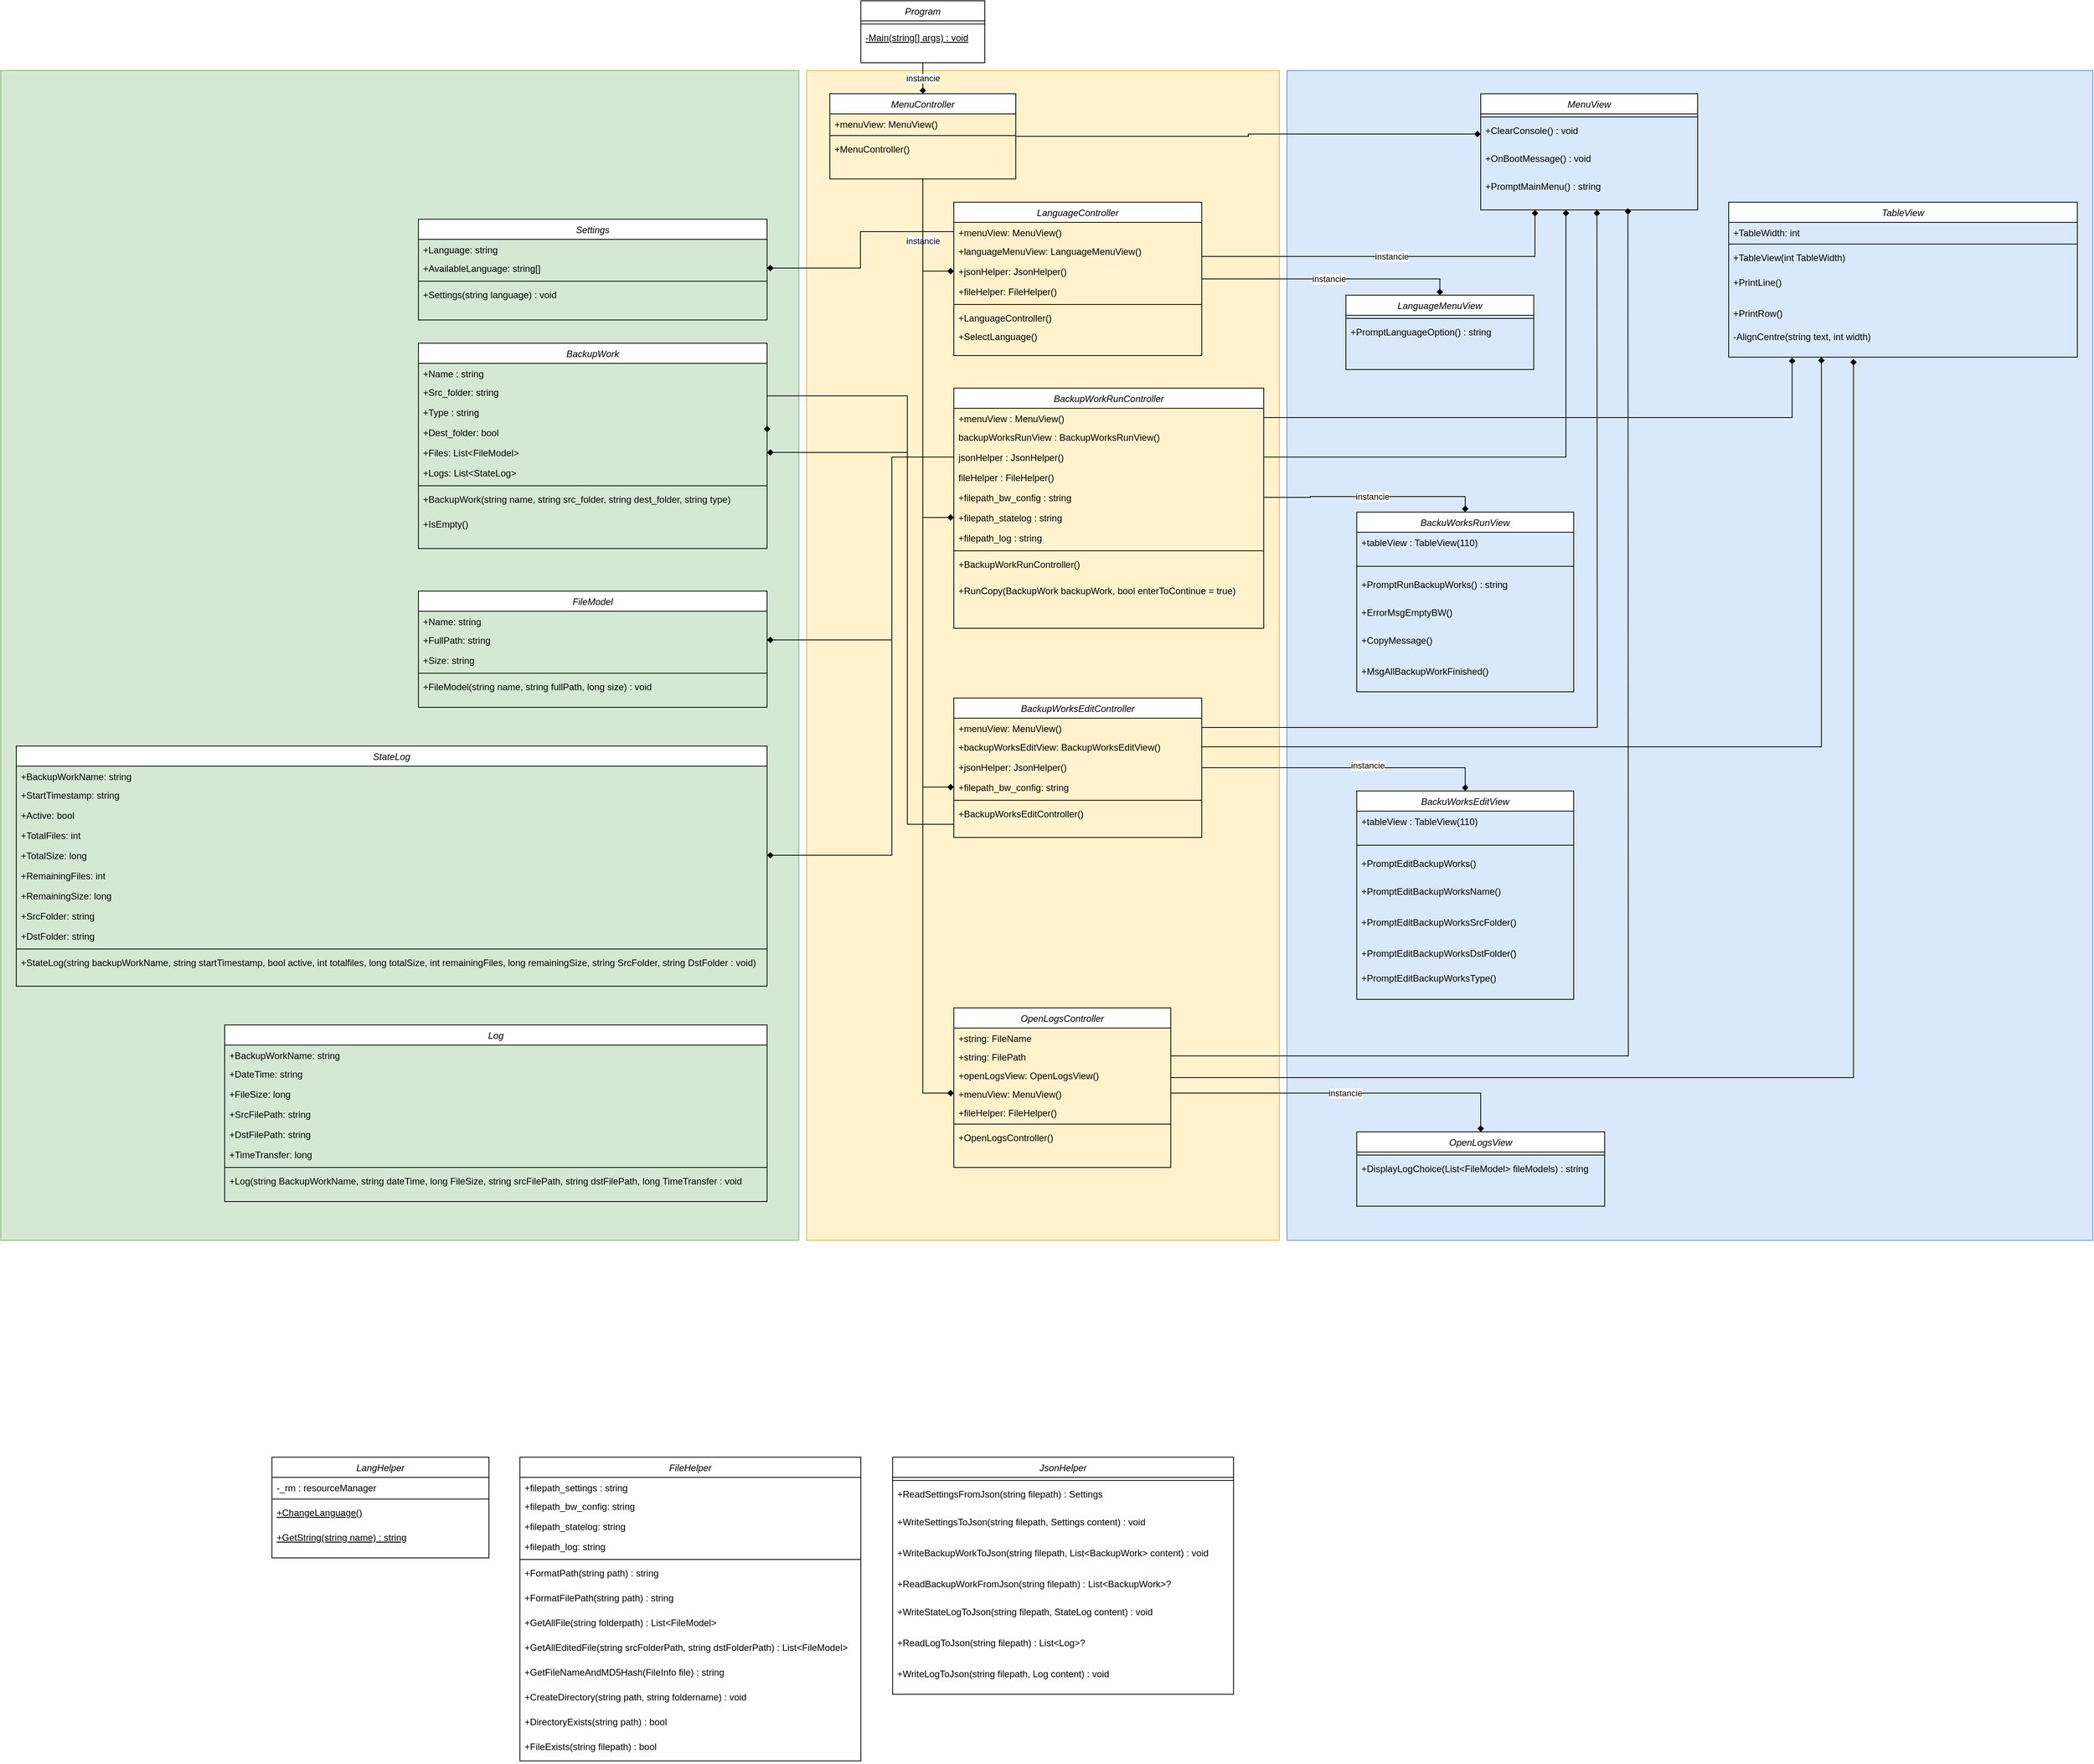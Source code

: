 <mxfile version="20.3.0" type="device"><diagram id="C5RBs43oDa-KdzZeNtuy" name="Page-1"><mxGraphModel dx="1204" dy="2405" grid="1" gridSize="10" guides="1" tooltips="1" connect="1" arrows="1" fold="1" page="1" pageScale="1" pageWidth="827" pageHeight="1169" math="0" shadow="0"><root><mxCell id="WIyWlLk6GJQsqaUBKTNV-0"/><mxCell id="WIyWlLk6GJQsqaUBKTNV-1" parent="WIyWlLk6GJQsqaUBKTNV-0"/><mxCell id="YlQ9onqW6xvj0OFWKN5L-52" value="" style="rounded=0;whiteSpace=wrap;html=1;fillColor=#dae8fc;strokeColor=#6c8ebf;" vertex="1" parent="WIyWlLk6GJQsqaUBKTNV-1"><mxGeometry x="2990" y="-990" width="1040" height="1510" as="geometry"/></mxCell><mxCell id="YlQ9onqW6xvj0OFWKN5L-51" value="" style="rounded=0;whiteSpace=wrap;html=1;fillColor=#fff2cc;strokeColor=#d6b656;" vertex="1" parent="WIyWlLk6GJQsqaUBKTNV-1"><mxGeometry x="2370" y="-990" width="610" height="1510" as="geometry"/></mxCell><mxCell id="YlQ9onqW6xvj0OFWKN5L-49" value="" style="rounded=0;whiteSpace=wrap;html=1;fillColor=#d5e8d4;strokeColor=#82b366;" vertex="1" parent="WIyWlLk6GJQsqaUBKTNV-1"><mxGeometry x="1330" y="-990" width="1030" height="1510" as="geometry"/></mxCell><mxCell id="zkfFHV4jXpPFQw0GAbJ--0" value="BackupWorkRunController" style="swimlane;fontStyle=2;align=center;verticalAlign=top;childLayout=stackLayout;horizontal=1;startSize=26;horizontalStack=0;resizeParent=1;resizeLast=0;collapsible=1;marginBottom=0;rounded=0;shadow=0;strokeWidth=1;" parent="WIyWlLk6GJQsqaUBKTNV-1" vertex="1"><mxGeometry x="2560" y="-580" width="400" height="310" as="geometry"><mxRectangle x="230" y="140" width="160" height="26" as="alternateBounds"/></mxGeometry></mxCell><mxCell id="zkfFHV4jXpPFQw0GAbJ--1" value="+menuView : MenuView()" style="text;align=left;verticalAlign=top;spacingLeft=4;spacingRight=4;overflow=hidden;rotatable=0;points=[[0,0.5],[1,0.5]];portConstraint=eastwest;" parent="zkfFHV4jXpPFQw0GAbJ--0" vertex="1"><mxGeometry y="26" width="400" height="24" as="geometry"/></mxCell><mxCell id="zkfFHV4jXpPFQw0GAbJ--2" value="backupWorksRunView : BackupWorksRunView()" style="text;align=left;verticalAlign=top;spacingLeft=4;spacingRight=4;overflow=hidden;rotatable=0;points=[[0,0.5],[1,0.5]];portConstraint=eastwest;rounded=0;shadow=0;html=0;" parent="zkfFHV4jXpPFQw0GAbJ--0" vertex="1"><mxGeometry y="50" width="400" height="26" as="geometry"/></mxCell><mxCell id="eqNRL4oHRADWHnlBdoZu-2" value="jsonHelper : JsonHelper()" style="text;align=left;verticalAlign=top;spacingLeft=4;spacingRight=4;overflow=hidden;rotatable=0;points=[[0,0.5],[1,0.5]];portConstraint=eastwest;rounded=0;shadow=0;html=0;" parent="zkfFHV4jXpPFQw0GAbJ--0" vertex="1"><mxGeometry y="76" width="400" height="26" as="geometry"/></mxCell><mxCell id="bogWqtWM0BpC1DV2EOGo-8" value="fileHelper : FileHelper()" style="text;align=left;verticalAlign=top;spacingLeft=4;spacingRight=4;overflow=hidden;rotatable=0;points=[[0,0.5],[1,0.5]];portConstraint=eastwest;rounded=0;shadow=0;html=0;" parent="zkfFHV4jXpPFQw0GAbJ--0" vertex="1"><mxGeometry y="102" width="400" height="26" as="geometry"/></mxCell><mxCell id="bogWqtWM0BpC1DV2EOGo-9" value="+filepath_bw_config : string" style="text;align=left;verticalAlign=top;spacingLeft=4;spacingRight=4;overflow=hidden;rotatable=0;points=[[0,0.5],[1,0.5]];portConstraint=eastwest;rounded=0;shadow=0;html=0;" parent="zkfFHV4jXpPFQw0GAbJ--0" vertex="1"><mxGeometry y="128" width="400" height="26" as="geometry"/></mxCell><mxCell id="eqNRL4oHRADWHnlBdoZu-1" value="+filepath_statelog : string" style="text;align=left;verticalAlign=top;spacingLeft=4;spacingRight=4;overflow=hidden;rotatable=0;points=[[0,0.5],[1,0.5]];portConstraint=eastwest;rounded=0;shadow=0;html=0;" parent="zkfFHV4jXpPFQw0GAbJ--0" vertex="1"><mxGeometry y="154" width="400" height="26" as="geometry"/></mxCell><mxCell id="bogWqtWM0BpC1DV2EOGo-10" value="+filepath_log : string" style="text;align=left;verticalAlign=top;spacingLeft=4;spacingRight=4;overflow=hidden;rotatable=0;points=[[0,0.5],[1,0.5]];portConstraint=eastwest;rounded=0;shadow=0;html=0;" parent="zkfFHV4jXpPFQw0GAbJ--0" vertex="1"><mxGeometry y="180" width="400" height="26" as="geometry"/></mxCell><mxCell id="zkfFHV4jXpPFQw0GAbJ--4" value="" style="line;html=1;strokeWidth=1;align=left;verticalAlign=middle;spacingTop=-1;spacingLeft=3;spacingRight=3;rotatable=0;labelPosition=right;points=[];portConstraint=eastwest;" parent="zkfFHV4jXpPFQw0GAbJ--0" vertex="1"><mxGeometry y="206" width="400" height="8" as="geometry"/></mxCell><mxCell id="zkfFHV4jXpPFQw0GAbJ--5" value="+BackupWorkRunController()" style="text;align=left;verticalAlign=top;spacingLeft=4;spacingRight=4;overflow=hidden;rotatable=0;points=[[0,0.5],[1,0.5]];portConstraint=eastwest;" parent="zkfFHV4jXpPFQw0GAbJ--0" vertex="1"><mxGeometry y="214" width="400" height="34" as="geometry"/></mxCell><mxCell id="bogWqtWM0BpC1DV2EOGo-7" value="+RunCopy(BackupWork backupWork, bool enterToContinue = true)" style="text;align=left;verticalAlign=top;spacingLeft=4;spacingRight=4;overflow=hidden;rotatable=0;points=[[0,0.5],[1,0.5]];portConstraint=eastwest;" parent="zkfFHV4jXpPFQw0GAbJ--0" vertex="1"><mxGeometry y="248" width="400" height="62" as="geometry"/></mxCell><mxCell id="YlQ9onqW6xvj0OFWKN5L-11" value="instancie" style="edgeStyle=orthogonalEdgeStyle;rounded=0;orthogonalLoop=1;jettySize=auto;html=1;entryX=0;entryY=0.5;entryDx=0;entryDy=0;strokeWidth=1;endArrow=diamond;endFill=1;" edge="1" parent="WIyWlLk6GJQsqaUBKTNV-1" source="eqNRL4oHRADWHnlBdoZu-4" target="bogWqtWM0BpC1DV2EOGo-11"><mxGeometry relative="1" as="geometry"/></mxCell><mxCell id="YlQ9onqW6xvj0OFWKN5L-12" style="edgeStyle=orthogonalEdgeStyle;rounded=0;orthogonalLoop=1;jettySize=auto;html=1;entryX=0;entryY=0.5;entryDx=0;entryDy=0;strokeWidth=1;endArrow=diamond;endFill=1;" edge="1" parent="WIyWlLk6GJQsqaUBKTNV-1" source="eqNRL4oHRADWHnlBdoZu-4" target="eqNRL4oHRADWHnlBdoZu-1"><mxGeometry relative="1" as="geometry"/></mxCell><mxCell id="YlQ9onqW6xvj0OFWKN5L-22" style="edgeStyle=orthogonalEdgeStyle;rounded=0;orthogonalLoop=1;jettySize=auto;html=1;entryX=0;entryY=0.5;entryDx=0;entryDy=0;strokeWidth=1;endArrow=diamond;endFill=1;" edge="1" parent="WIyWlLk6GJQsqaUBKTNV-1" source="eqNRL4oHRADWHnlBdoZu-4" target="OvT-jub8tR9qzoOfFE09-93"><mxGeometry relative="1" as="geometry"/></mxCell><mxCell id="YlQ9onqW6xvj0OFWKN5L-26" style="edgeStyle=orthogonalEdgeStyle;rounded=0;orthogonalLoop=1;jettySize=auto;html=1;entryX=0;entryY=0.5;entryDx=0;entryDy=0;strokeWidth=1;endArrow=diamond;endFill=1;" edge="1" parent="WIyWlLk6GJQsqaUBKTNV-1" source="eqNRL4oHRADWHnlBdoZu-4" target="bogWqtWM0BpC1DV2EOGo-25"><mxGeometry relative="1" as="geometry"/></mxCell><mxCell id="YlQ9onqW6xvj0OFWKN5L-50" style="edgeStyle=orthogonalEdgeStyle;rounded=0;orthogonalLoop=1;jettySize=auto;html=1;entryX=0;entryY=0.5;entryDx=0;entryDy=0;strokeWidth=1;endArrow=diamond;endFill=1;" edge="1" parent="WIyWlLk6GJQsqaUBKTNV-1" source="eqNRL4oHRADWHnlBdoZu-4" target="bogWqtWM0BpC1DV2EOGo-80"><mxGeometry relative="1" as="geometry"/></mxCell><mxCell id="eqNRL4oHRADWHnlBdoZu-4" value="MenuController" style="swimlane;fontStyle=2;align=center;verticalAlign=top;childLayout=stackLayout;horizontal=1;startSize=26;horizontalStack=0;resizeParent=1;resizeLast=0;collapsible=1;marginBottom=0;rounded=0;shadow=0;strokeWidth=1;" parent="WIyWlLk6GJQsqaUBKTNV-1" vertex="1"><mxGeometry x="2400" y="-960" width="240" height="110" as="geometry"><mxRectangle x="230" y="140" width="160" height="26" as="alternateBounds"/></mxGeometry></mxCell><mxCell id="eqNRL4oHRADWHnlBdoZu-5" value="+menuView: MenuView()" style="text;align=left;verticalAlign=top;spacingLeft=4;spacingRight=4;overflow=hidden;rotatable=0;points=[[0,0.5],[1,0.5]];portConstraint=eastwest;" parent="eqNRL4oHRADWHnlBdoZu-4" vertex="1"><mxGeometry y="26" width="240" height="24" as="geometry"/></mxCell><mxCell id="eqNRL4oHRADWHnlBdoZu-12" value="" style="line;html=1;strokeWidth=1;align=left;verticalAlign=middle;spacingTop=-1;spacingLeft=3;spacingRight=3;rotatable=0;labelPosition=right;points=[];portConstraint=eastwest;" parent="eqNRL4oHRADWHnlBdoZu-4" vertex="1"><mxGeometry y="50" width="240" height="8" as="geometry"/></mxCell><mxCell id="eqNRL4oHRADWHnlBdoZu-13" value="+MenuController()" style="text;align=left;verticalAlign=top;spacingLeft=4;spacingRight=4;overflow=hidden;rotatable=0;points=[[0,0.5],[1,0.5]];portConstraint=eastwest;" parent="eqNRL4oHRADWHnlBdoZu-4" vertex="1"><mxGeometry y="58" width="240" height="52" as="geometry"/></mxCell><mxCell id="OvT-jub8tR9qzoOfFE09-10" value="BackuWorksEditView" style="swimlane;fontStyle=2;align=center;verticalAlign=top;childLayout=stackLayout;horizontal=1;startSize=26;horizontalStack=0;resizeParent=1;resizeLast=0;collapsible=1;marginBottom=0;rounded=0;shadow=0;strokeWidth=1;" parent="WIyWlLk6GJQsqaUBKTNV-1" vertex="1"><mxGeometry x="3080" y="-60" width="280" height="269" as="geometry"><mxRectangle x="230" y="140" width="160" height="26" as="alternateBounds"/></mxGeometry></mxCell><mxCell id="bogWqtWM0BpC1DV2EOGo-61" value="+tableView : TableView(110)" style="text;align=left;verticalAlign=top;spacingLeft=4;spacingRight=4;overflow=hidden;rotatable=0;points=[[0,0.5],[1,0.5]];portConstraint=eastwest;" parent="OvT-jub8tR9qzoOfFE09-10" vertex="1"><mxGeometry y="26" width="280" height="34" as="geometry"/></mxCell><mxCell id="OvT-jub8tR9qzoOfFE09-18" value="" style="line;html=1;strokeWidth=1;align=left;verticalAlign=middle;spacingTop=-1;spacingLeft=3;spacingRight=3;rotatable=0;labelPosition=right;points=[];portConstraint=eastwest;" parent="OvT-jub8tR9qzoOfFE09-10" vertex="1"><mxGeometry y="60" width="280" height="20" as="geometry"/></mxCell><mxCell id="OvT-jub8tR9qzoOfFE09-19" value="+PromptEditBackupWorks()" style="text;align=left;verticalAlign=top;spacingLeft=4;spacingRight=4;overflow=hidden;rotatable=0;points=[[0,0.5],[1,0.5]];portConstraint=eastwest;" parent="OvT-jub8tR9qzoOfFE09-10" vertex="1"><mxGeometry y="80" width="280" height="36" as="geometry"/></mxCell><mxCell id="bogWqtWM0BpC1DV2EOGo-62" value="+PromptEditBackupWorksName()" style="text;align=left;verticalAlign=top;spacingLeft=4;spacingRight=4;overflow=hidden;rotatable=0;points=[[0,0.5],[1,0.5]];portConstraint=eastwest;" parent="OvT-jub8tR9qzoOfFE09-10" vertex="1"><mxGeometry y="116" width="280" height="40" as="geometry"/></mxCell><mxCell id="bogWqtWM0BpC1DV2EOGo-63" value="+PromptEditBackupWorksSrcFolder()" style="text;align=left;verticalAlign=top;spacingLeft=4;spacingRight=4;overflow=hidden;rotatable=0;points=[[0,0.5],[1,0.5]];portConstraint=eastwest;" parent="OvT-jub8tR9qzoOfFE09-10" vertex="1"><mxGeometry y="156" width="280" height="40" as="geometry"/></mxCell><mxCell id="bogWqtWM0BpC1DV2EOGo-64" value="+PromptEditBackupWorksDstFolder()" style="text;align=left;verticalAlign=top;spacingLeft=4;spacingRight=4;overflow=hidden;rotatable=0;points=[[0,0.5],[1,0.5]];portConstraint=eastwest;" parent="OvT-jub8tR9qzoOfFE09-10" vertex="1"><mxGeometry y="196" width="280" height="32" as="geometry"/></mxCell><mxCell id="bogWqtWM0BpC1DV2EOGo-65" value="+PromptEditBackupWorksType()" style="text;align=left;verticalAlign=top;spacingLeft=4;spacingRight=4;overflow=hidden;rotatable=0;points=[[0,0.5],[1,0.5]];portConstraint=eastwest;" parent="OvT-jub8tR9qzoOfFE09-10" vertex="1"><mxGeometry y="228" width="280" height="40" as="geometry"/></mxCell><mxCell id="OvT-jub8tR9qzoOfFE09-20" value="LanguageMenuView" style="swimlane;fontStyle=2;align=center;verticalAlign=top;childLayout=stackLayout;horizontal=1;startSize=26;horizontalStack=0;resizeParent=1;resizeLast=0;collapsible=1;marginBottom=0;rounded=0;shadow=0;strokeWidth=1;" parent="WIyWlLk6GJQsqaUBKTNV-1" vertex="1"><mxGeometry x="3066" y="-700" width="242.5" height="96" as="geometry"><mxRectangle x="230" y="140" width="160" height="26" as="alternateBounds"/></mxGeometry></mxCell><mxCell id="OvT-jub8tR9qzoOfFE09-28" value="" style="line;html=1;strokeWidth=1;align=left;verticalAlign=middle;spacingTop=-1;spacingLeft=3;spacingRight=3;rotatable=0;labelPosition=right;points=[];portConstraint=eastwest;" parent="OvT-jub8tR9qzoOfFE09-20" vertex="1"><mxGeometry y="26" width="242.5" height="8" as="geometry"/></mxCell><mxCell id="OvT-jub8tR9qzoOfFE09-29" value="+PromptLanguageOption() : string" style="text;align=left;verticalAlign=top;spacingLeft=4;spacingRight=4;overflow=hidden;rotatable=0;points=[[0,0.5],[1,0.5]];portConstraint=eastwest;" parent="OvT-jub8tR9qzoOfFE09-20" vertex="1"><mxGeometry y="34" width="242.5" height="62" as="geometry"/></mxCell><mxCell id="OvT-jub8tR9qzoOfFE09-50" value="LangHelper" style="swimlane;fontStyle=2;align=center;verticalAlign=top;childLayout=stackLayout;horizontal=1;startSize=26;horizontalStack=0;resizeParent=1;resizeLast=0;collapsible=1;marginBottom=0;rounded=0;shadow=0;strokeWidth=1;" parent="WIyWlLk6GJQsqaUBKTNV-1" vertex="1"><mxGeometry x="1680" y="800" width="280" height="130" as="geometry"><mxRectangle x="230" y="140" width="160" height="26" as="alternateBounds"/></mxGeometry></mxCell><mxCell id="OvT-jub8tR9qzoOfFE09-51" value="-_rm : resourceManager" style="text;align=left;verticalAlign=top;spacingLeft=4;spacingRight=4;overflow=hidden;rotatable=0;points=[[0,0.5],[1,0.5]];portConstraint=eastwest;" parent="OvT-jub8tR9qzoOfFE09-50" vertex="1"><mxGeometry y="26" width="280" height="24" as="geometry"/></mxCell><mxCell id="OvT-jub8tR9qzoOfFE09-58" value="" style="line;html=1;strokeWidth=1;align=left;verticalAlign=middle;spacingTop=-1;spacingLeft=3;spacingRight=3;rotatable=0;labelPosition=right;points=[];portConstraint=eastwest;" parent="OvT-jub8tR9qzoOfFE09-50" vertex="1"><mxGeometry y="50" width="280" height="8" as="geometry"/></mxCell><mxCell id="OvT-jub8tR9qzoOfFE09-59" value="+ChangeLanguage()" style="text;align=left;verticalAlign=top;spacingLeft=4;spacingRight=4;overflow=hidden;rotatable=0;points=[[0,0.5],[1,0.5]];portConstraint=eastwest;fontStyle=4" parent="OvT-jub8tR9qzoOfFE09-50" vertex="1"><mxGeometry y="58" width="280" height="32" as="geometry"/></mxCell><mxCell id="OvT-jub8tR9qzoOfFE09-70" value="+GetString(string name) : string" style="text;align=left;verticalAlign=top;spacingLeft=4;spacingRight=4;overflow=hidden;rotatable=0;points=[[0,0.5],[1,0.5]];portConstraint=eastwest;fontStyle=4" parent="OvT-jub8tR9qzoOfFE09-50" vertex="1"><mxGeometry y="90" width="280" height="30" as="geometry"/></mxCell><mxCell id="YlQ9onqW6xvj0OFWKN5L-0" value="instancie" style="edgeStyle=orthogonalEdgeStyle;rounded=0;orthogonalLoop=1;jettySize=auto;html=1;endArrow=diamond;endFill=1;strokeWidth=1;" edge="1" parent="WIyWlLk6GJQsqaUBKTNV-1" source="OvT-jub8tR9qzoOfFE09-60" target="eqNRL4oHRADWHnlBdoZu-4"><mxGeometry relative="1" as="geometry"/></mxCell><mxCell id="OvT-jub8tR9qzoOfFE09-60" value="Program" style="swimlane;fontStyle=2;align=center;verticalAlign=top;childLayout=stackLayout;horizontal=1;startSize=26;horizontalStack=0;resizeParent=1;resizeLast=0;collapsible=1;marginBottom=0;rounded=0;shadow=0;strokeWidth=1;" parent="WIyWlLk6GJQsqaUBKTNV-1" vertex="1"><mxGeometry x="2440" y="-1080" width="160" height="80" as="geometry"><mxRectangle x="230" y="140" width="160" height="26" as="alternateBounds"/></mxGeometry></mxCell><mxCell id="OvT-jub8tR9qzoOfFE09-68" value="" style="line;html=1;strokeWidth=1;align=left;verticalAlign=middle;spacingTop=-1;spacingLeft=3;spacingRight=3;rotatable=0;labelPosition=right;points=[];portConstraint=eastwest;" parent="OvT-jub8tR9qzoOfFE09-60" vertex="1"><mxGeometry y="26" width="160" height="8" as="geometry"/></mxCell><mxCell id="OvT-jub8tR9qzoOfFE09-69" value="-Main(string[] args) : void" style="text;align=left;verticalAlign=top;spacingLeft=4;spacingRight=4;overflow=hidden;rotatable=0;points=[[0,0.5],[1,0.5]];portConstraint=eastwest;fontStyle=4" parent="OvT-jub8tR9qzoOfFE09-60" vertex="1"><mxGeometry y="34" width="160" height="46" as="geometry"/></mxCell><mxCell id="YlQ9onqW6xvj0OFWKN5L-24" style="edgeStyle=orthogonalEdgeStyle;rounded=0;orthogonalLoop=1;jettySize=auto;html=1;entryX=0.5;entryY=0;entryDx=0;entryDy=0;strokeWidth=1;endArrow=diamond;endFill=1;" edge="1" parent="WIyWlLk6GJQsqaUBKTNV-1" source="OvT-jub8tR9qzoOfFE09-89" target="OvT-jub8tR9qzoOfFE09-10"><mxGeometry relative="1" as="geometry"/></mxCell><mxCell id="YlQ9onqW6xvj0OFWKN5L-29" value="instancie" style="edgeLabel;html=1;align=center;verticalAlign=middle;resizable=0;points=[];" vertex="1" connectable="0" parent="YlQ9onqW6xvj0OFWKN5L-24"><mxGeometry x="0.153" y="3" relative="1" as="geometry"><mxPoint as="offset"/></mxGeometry></mxCell><mxCell id="OvT-jub8tR9qzoOfFE09-89" value="BackupWorksEditController" style="swimlane;fontStyle=2;align=center;verticalAlign=top;childLayout=stackLayout;horizontal=1;startSize=26;horizontalStack=0;resizeParent=1;resizeLast=0;collapsible=1;marginBottom=0;rounded=0;shadow=0;strokeWidth=1;" parent="WIyWlLk6GJQsqaUBKTNV-1" vertex="1"><mxGeometry x="2560" y="-180" width="320" height="180" as="geometry"><mxRectangle x="230" y="140" width="160" height="26" as="alternateBounds"/></mxGeometry></mxCell><mxCell id="OvT-jub8tR9qzoOfFE09-90" value="+menuView: MenuView()" style="text;align=left;verticalAlign=top;spacingLeft=4;spacingRight=4;overflow=hidden;rotatable=0;points=[[0,0.5],[1,0.5]];portConstraint=eastwest;" parent="OvT-jub8tR9qzoOfFE09-89" vertex="1"><mxGeometry y="26" width="320" height="24" as="geometry"/></mxCell><mxCell id="OvT-jub8tR9qzoOfFE09-91" value="+backupWorksEditView: BackupWorksEditView()" style="text;align=left;verticalAlign=top;spacingLeft=4;spacingRight=4;overflow=hidden;rotatable=0;points=[[0,0.5],[1,0.5]];portConstraint=eastwest;rounded=0;shadow=0;html=0;" parent="OvT-jub8tR9qzoOfFE09-89" vertex="1"><mxGeometry y="50" width="320" height="26" as="geometry"/></mxCell><mxCell id="OvT-jub8tR9qzoOfFE09-92" value="+jsonHelper: JsonHelper()" style="text;align=left;verticalAlign=top;spacingLeft=4;spacingRight=4;overflow=hidden;rotatable=0;points=[[0,0.5],[1,0.5]];portConstraint=eastwest;rounded=0;shadow=0;html=0;" parent="OvT-jub8tR9qzoOfFE09-89" vertex="1"><mxGeometry y="76" width="320" height="26" as="geometry"/></mxCell><mxCell id="OvT-jub8tR9qzoOfFE09-93" value="+filepath_bw_config: string" style="text;align=left;verticalAlign=top;spacingLeft=4;spacingRight=4;overflow=hidden;rotatable=0;points=[[0,0.5],[1,0.5]];portConstraint=eastwest;rounded=0;shadow=0;html=0;" parent="OvT-jub8tR9qzoOfFE09-89" vertex="1"><mxGeometry y="102" width="320" height="26" as="geometry"/></mxCell><mxCell id="OvT-jub8tR9qzoOfFE09-94" value="" style="line;html=1;strokeWidth=1;align=left;verticalAlign=middle;spacingTop=-1;spacingLeft=3;spacingRight=3;rotatable=0;labelPosition=right;points=[];portConstraint=eastwest;" parent="OvT-jub8tR9qzoOfFE09-89" vertex="1"><mxGeometry y="128" width="320" height="8" as="geometry"/></mxCell><mxCell id="OvT-jub8tR9qzoOfFE09-105" value="+BackupWorksEditController()" style="text;align=left;verticalAlign=top;spacingLeft=4;spacingRight=4;overflow=hidden;rotatable=0;points=[[0,0.5],[1,0.5]];portConstraint=eastwest;" parent="OvT-jub8tR9qzoOfFE09-89" vertex="1"><mxGeometry y="136" width="320" height="34" as="geometry"/></mxCell><mxCell id="YlQ9onqW6xvj0OFWKN5L-3" value="instancie" style="edgeStyle=orthogonalEdgeStyle;rounded=0;orthogonalLoop=1;jettySize=auto;html=1;entryX=0.5;entryY=0;entryDx=0;entryDy=0;strokeWidth=1;endArrow=diamond;endFill=1;" edge="1" parent="WIyWlLk6GJQsqaUBKTNV-1" source="OvT-jub8tR9qzoOfFE09-98" target="OvT-jub8tR9qzoOfFE09-20"><mxGeometry relative="1" as="geometry"/></mxCell><mxCell id="YlQ9onqW6xvj0OFWKN5L-33" value="instancie" style="edgeStyle=orthogonalEdgeStyle;rounded=0;orthogonalLoop=1;jettySize=auto;html=1;strokeWidth=1;endArrow=diamond;endFill=1;entryX=0.25;entryY=1;entryDx=0;entryDy=0;" edge="1" parent="WIyWlLk6GJQsqaUBKTNV-1" source="OvT-jub8tR9qzoOfFE09-98" target="bogWqtWM0BpC1DV2EOGo-77"><mxGeometry relative="1" as="geometry"><mxPoint x="3310" y="-810" as="targetPoint"/><Array as="points"><mxPoint x="3310" y="-750"/></Array></mxGeometry></mxCell><mxCell id="OvT-jub8tR9qzoOfFE09-98" value="LanguageController" style="swimlane;fontStyle=2;align=center;verticalAlign=top;childLayout=stackLayout;horizontal=1;startSize=26;horizontalStack=0;resizeParent=1;resizeLast=0;collapsible=1;marginBottom=0;rounded=0;shadow=0;strokeWidth=1;" parent="WIyWlLk6GJQsqaUBKTNV-1" vertex="1"><mxGeometry x="2560" y="-820" width="320" height="198" as="geometry"><mxRectangle x="230" y="140" width="160" height="26" as="alternateBounds"/></mxGeometry></mxCell><mxCell id="OvT-jub8tR9qzoOfFE09-99" value="+menuView: MenuView()" style="text;align=left;verticalAlign=top;spacingLeft=4;spacingRight=4;overflow=hidden;rotatable=0;points=[[0,0.5],[1,0.5]];portConstraint=eastwest;" parent="OvT-jub8tR9qzoOfFE09-98" vertex="1"><mxGeometry y="26" width="320" height="24" as="geometry"/></mxCell><mxCell id="OvT-jub8tR9qzoOfFE09-100" value="+languageMenuView: LanguageMenuView()" style="text;align=left;verticalAlign=top;spacingLeft=4;spacingRight=4;overflow=hidden;rotatable=0;points=[[0,0.5],[1,0.5]];portConstraint=eastwest;rounded=0;shadow=0;html=0;" parent="OvT-jub8tR9qzoOfFE09-98" vertex="1"><mxGeometry y="50" width="320" height="26" as="geometry"/></mxCell><mxCell id="bogWqtWM0BpC1DV2EOGo-11" value="+jsonHelper: JsonHelper()" style="text;align=left;verticalAlign=top;spacingLeft=4;spacingRight=4;overflow=hidden;rotatable=0;points=[[0,0.5],[1,0.5]];portConstraint=eastwest;rounded=0;shadow=0;html=0;" parent="OvT-jub8tR9qzoOfFE09-98" vertex="1"><mxGeometry y="76" width="320" height="26" as="geometry"/></mxCell><mxCell id="bogWqtWM0BpC1DV2EOGo-12" value="+fileHelper: FileHelper()" style="text;align=left;verticalAlign=top;spacingLeft=4;spacingRight=4;overflow=hidden;rotatable=0;points=[[0,0.5],[1,0.5]];portConstraint=eastwest;rounded=0;shadow=0;html=0;" parent="OvT-jub8tR9qzoOfFE09-98" vertex="1"><mxGeometry y="102" width="320" height="26" as="geometry"/></mxCell><mxCell id="OvT-jub8tR9qzoOfFE09-103" value="" style="line;html=1;strokeWidth=1;align=left;verticalAlign=middle;spacingTop=-1;spacingLeft=3;spacingRight=3;rotatable=0;labelPosition=right;points=[];portConstraint=eastwest;" parent="OvT-jub8tR9qzoOfFE09-98" vertex="1"><mxGeometry y="128" width="320" height="8" as="geometry"/></mxCell><mxCell id="OvT-jub8tR9qzoOfFE09-104" value="+LanguageController()" style="text;align=left;verticalAlign=top;spacingLeft=4;spacingRight=4;overflow=hidden;rotatable=0;points=[[0,0.5],[1,0.5]];portConstraint=eastwest;" parent="OvT-jub8tR9qzoOfFE09-98" vertex="1"><mxGeometry y="136" width="320" height="24" as="geometry"/></mxCell><mxCell id="bogWqtWM0BpC1DV2EOGo-13" value="+SelectLanguage()" style="text;align=left;verticalAlign=top;spacingLeft=4;spacingRight=4;overflow=hidden;rotatable=0;points=[[0,0.5],[1,0.5]];portConstraint=eastwest;" parent="OvT-jub8tR9qzoOfFE09-98" vertex="1"><mxGeometry y="160" width="320" height="24" as="geometry"/></mxCell><mxCell id="OvT-jub8tR9qzoOfFE09-106" value="FileModel" style="swimlane;fontStyle=2;align=center;verticalAlign=top;childLayout=stackLayout;horizontal=1;startSize=26;horizontalStack=0;resizeParent=1;resizeLast=0;collapsible=1;marginBottom=0;rounded=0;shadow=0;strokeWidth=1;" parent="WIyWlLk6GJQsqaUBKTNV-1" vertex="1"><mxGeometry x="1869" y="-318" width="450" height="150" as="geometry"><mxRectangle x="230" y="140" width="160" height="26" as="alternateBounds"/></mxGeometry></mxCell><mxCell id="OvT-jub8tR9qzoOfFE09-107" value="+Name: string" style="text;align=left;verticalAlign=top;spacingLeft=4;spacingRight=4;overflow=hidden;rotatable=0;points=[[0,0.5],[1,0.5]];portConstraint=eastwest;" parent="OvT-jub8tR9qzoOfFE09-106" vertex="1"><mxGeometry y="26" width="450" height="24" as="geometry"/></mxCell><mxCell id="OvT-jub8tR9qzoOfFE09-108" value="+FullPath: string" style="text;align=left;verticalAlign=top;spacingLeft=4;spacingRight=4;overflow=hidden;rotatable=0;points=[[0,0.5],[1,0.5]];portConstraint=eastwest;rounded=0;shadow=0;html=0;" parent="OvT-jub8tR9qzoOfFE09-106" vertex="1"><mxGeometry y="50" width="450" height="26" as="geometry"/></mxCell><mxCell id="OvT-jub8tR9qzoOfFE09-109" value="+Size: string" style="text;align=left;verticalAlign=top;spacingLeft=4;spacingRight=4;overflow=hidden;rotatable=0;points=[[0,0.5],[1,0.5]];portConstraint=eastwest;rounded=0;shadow=0;html=0;" parent="OvT-jub8tR9qzoOfFE09-106" vertex="1"><mxGeometry y="76" width="450" height="26" as="geometry"/></mxCell><mxCell id="OvT-jub8tR9qzoOfFE09-111" value="" style="line;html=1;strokeWidth=1;align=left;verticalAlign=middle;spacingTop=-1;spacingLeft=3;spacingRight=3;rotatable=0;labelPosition=right;points=[];portConstraint=eastwest;" parent="OvT-jub8tR9qzoOfFE09-106" vertex="1"><mxGeometry y="102" width="450" height="8" as="geometry"/></mxCell><mxCell id="OvT-jub8tR9qzoOfFE09-112" value="+FileModel(string name, string fullPath, long size) : void" style="text;align=left;verticalAlign=top;spacingLeft=4;spacingRight=4;overflow=hidden;rotatable=0;points=[[0,0.5],[1,0.5]];portConstraint=eastwest;" parent="OvT-jub8tR9qzoOfFE09-106" vertex="1"><mxGeometry y="110" width="450" height="40" as="geometry"/></mxCell><mxCell id="OvT-jub8tR9qzoOfFE09-151" value="TableView" style="swimlane;fontStyle=2;align=center;verticalAlign=top;childLayout=stackLayout;horizontal=1;startSize=26;horizontalStack=0;resizeParent=1;resizeLast=0;collapsible=1;marginBottom=0;rounded=0;shadow=0;strokeWidth=1;" parent="WIyWlLk6GJQsqaUBKTNV-1" vertex="1"><mxGeometry x="3560" y="-820" width="450" height="200" as="geometry"><mxRectangle x="230" y="140" width="160" height="26" as="alternateBounds"/></mxGeometry></mxCell><mxCell id="OvT-jub8tR9qzoOfFE09-152" value="+TableWidth: int" style="text;align=left;verticalAlign=top;spacingLeft=4;spacingRight=4;overflow=hidden;rotatable=0;points=[[0,0.5],[1,0.5]];portConstraint=eastwest;" parent="OvT-jub8tR9qzoOfFE09-151" vertex="1"><mxGeometry y="26" width="450" height="24" as="geometry"/></mxCell><mxCell id="OvT-jub8tR9qzoOfFE09-156" value="" style="line;html=1;strokeWidth=1;align=left;verticalAlign=middle;spacingTop=-1;spacingLeft=3;spacingRight=3;rotatable=0;labelPosition=right;points=[];portConstraint=eastwest;" parent="OvT-jub8tR9qzoOfFE09-151" vertex="1"><mxGeometry y="50" width="450" height="8" as="geometry"/></mxCell><mxCell id="OvT-jub8tR9qzoOfFE09-157" value="+TableView(int TableWidth)" style="text;align=left;verticalAlign=top;spacingLeft=4;spacingRight=4;overflow=hidden;rotatable=0;points=[[0,0.5],[1,0.5]];portConstraint=eastwest;" parent="OvT-jub8tR9qzoOfFE09-151" vertex="1"><mxGeometry y="58" width="450" height="32" as="geometry"/></mxCell><mxCell id="OvT-jub8tR9qzoOfFE09-158" value="+PrintLine()" style="text;align=left;verticalAlign=top;spacingLeft=4;spacingRight=4;overflow=hidden;rotatable=0;points=[[0,0.5],[1,0.5]];portConstraint=eastwest;" parent="OvT-jub8tR9qzoOfFE09-151" vertex="1"><mxGeometry y="90" width="450" height="40" as="geometry"/></mxCell><mxCell id="OvT-jub8tR9qzoOfFE09-159" value="+PrintRow()" style="text;align=left;verticalAlign=top;spacingLeft=4;spacingRight=4;overflow=hidden;rotatable=0;points=[[0,0.5],[1,0.5]];portConstraint=eastwest;" parent="OvT-jub8tR9qzoOfFE09-151" vertex="1"><mxGeometry y="130" width="450" height="30" as="geometry"/></mxCell><mxCell id="OvT-jub8tR9qzoOfFE09-160" value="-AlignCentre(string text, int width)" style="text;align=left;verticalAlign=top;spacingLeft=4;spacingRight=4;overflow=hidden;rotatable=0;points=[[0,0.5],[1,0.5]];portConstraint=eastwest;" parent="OvT-jub8tR9qzoOfFE09-151" vertex="1"><mxGeometry y="160" width="450" height="40" as="geometry"/></mxCell><mxCell id="bogWqtWM0BpC1DV2EOGo-0" value="BackupWork" style="swimlane;fontStyle=2;align=center;verticalAlign=top;childLayout=stackLayout;horizontal=1;startSize=26;horizontalStack=0;resizeParent=1;resizeLast=0;collapsible=1;marginBottom=0;rounded=0;shadow=0;strokeWidth=1;" parent="WIyWlLk6GJQsqaUBKTNV-1" vertex="1"><mxGeometry x="1869" y="-638" width="450" height="265" as="geometry"><mxRectangle x="230" y="140" width="160" height="26" as="alternateBounds"/></mxGeometry></mxCell><mxCell id="bogWqtWM0BpC1DV2EOGo-1" value="+Name : string" style="text;align=left;verticalAlign=top;spacingLeft=4;spacingRight=4;overflow=hidden;rotatable=0;points=[[0,0.5],[1,0.5]];portConstraint=eastwest;" parent="bogWqtWM0BpC1DV2EOGo-0" vertex="1"><mxGeometry y="26" width="450" height="24" as="geometry"/></mxCell><mxCell id="bogWqtWM0BpC1DV2EOGo-2" value="+Src_folder: string" style="text;align=left;verticalAlign=top;spacingLeft=4;spacingRight=4;overflow=hidden;rotatable=0;points=[[0,0.5],[1,0.5]];portConstraint=eastwest;rounded=0;shadow=0;html=0;" parent="bogWqtWM0BpC1DV2EOGo-0" vertex="1"><mxGeometry y="50" width="450" height="26" as="geometry"/></mxCell><mxCell id="bogWqtWM0BpC1DV2EOGo-3" value="+Type : string" style="text;align=left;verticalAlign=top;spacingLeft=4;spacingRight=4;overflow=hidden;rotatable=0;points=[[0,0.5],[1,0.5]];portConstraint=eastwest;rounded=0;shadow=0;html=0;" parent="bogWqtWM0BpC1DV2EOGo-0" vertex="1"><mxGeometry y="76" width="450" height="26" as="geometry"/></mxCell><mxCell id="bogWqtWM0BpC1DV2EOGo-4" value="+Dest_folder: bool" style="text;align=left;verticalAlign=top;spacingLeft=4;spacingRight=4;overflow=hidden;rotatable=0;points=[[0,0.5],[1,0.5]];portConstraint=eastwest;rounded=0;shadow=0;html=0;" parent="bogWqtWM0BpC1DV2EOGo-0" vertex="1"><mxGeometry y="102" width="450" height="26" as="geometry"/></mxCell><mxCell id="bogWqtWM0BpC1DV2EOGo-29" value="+Files: List&lt;FileModel&gt;" style="text;align=left;verticalAlign=top;spacingLeft=4;spacingRight=4;overflow=hidden;rotatable=0;points=[[0,0.5],[1,0.5]];portConstraint=eastwest;rounded=0;shadow=0;html=0;" parent="bogWqtWM0BpC1DV2EOGo-0" vertex="1"><mxGeometry y="128" width="450" height="26" as="geometry"/></mxCell><mxCell id="bogWqtWM0BpC1DV2EOGo-30" value="+Logs: List&lt;StateLog&gt;" style="text;align=left;verticalAlign=top;spacingLeft=4;spacingRight=4;overflow=hidden;rotatable=0;points=[[0,0.5],[1,0.5]];portConstraint=eastwest;rounded=0;shadow=0;html=0;" parent="bogWqtWM0BpC1DV2EOGo-0" vertex="1"><mxGeometry y="154" width="450" height="26" as="geometry"/></mxCell><mxCell id="bogWqtWM0BpC1DV2EOGo-5" value="" style="line;html=1;strokeWidth=1;align=left;verticalAlign=middle;spacingTop=-1;spacingLeft=3;spacingRight=3;rotatable=0;labelPosition=right;points=[];portConstraint=eastwest;" parent="bogWqtWM0BpC1DV2EOGo-0" vertex="1"><mxGeometry y="180" width="450" height="8" as="geometry"/></mxCell><mxCell id="bogWqtWM0BpC1DV2EOGo-6" value="+BackupWork(string name, string src_folder, string dest_folder, string type)" style="text;align=left;verticalAlign=top;spacingLeft=4;spacingRight=4;overflow=hidden;rotatable=0;points=[[0,0.5],[1,0.5]];portConstraint=eastwest;" parent="bogWqtWM0BpC1DV2EOGo-0" vertex="1"><mxGeometry y="188" width="450" height="32" as="geometry"/></mxCell><mxCell id="bogWqtWM0BpC1DV2EOGo-31" value="+IsEmpty()" style="text;align=left;verticalAlign=top;spacingLeft=4;spacingRight=4;overflow=hidden;rotatable=0;points=[[0,0.5],[1,0.5]];portConstraint=eastwest;" parent="bogWqtWM0BpC1DV2EOGo-0" vertex="1"><mxGeometry y="220" width="450" height="40" as="geometry"/></mxCell><mxCell id="bogWqtWM0BpC1DV2EOGo-14" value="OpenLogsController" style="swimlane;fontStyle=2;align=center;verticalAlign=top;childLayout=stackLayout;horizontal=1;startSize=26;horizontalStack=0;resizeParent=1;resizeLast=0;collapsible=1;marginBottom=0;rounded=0;shadow=0;strokeWidth=1;" parent="WIyWlLk6GJQsqaUBKTNV-1" vertex="1"><mxGeometry x="2560" y="220" width="280" height="206" as="geometry"><mxRectangle x="230" y="140" width="160" height="26" as="alternateBounds"/></mxGeometry></mxCell><mxCell id="bogWqtWM0BpC1DV2EOGo-15" value="+string: FileName" style="text;align=left;verticalAlign=top;spacingLeft=4;spacingRight=4;overflow=hidden;rotatable=0;points=[[0,0.5],[1,0.5]];portConstraint=eastwest;" parent="bogWqtWM0BpC1DV2EOGo-14" vertex="1"><mxGeometry y="26" width="280" height="24" as="geometry"/></mxCell><mxCell id="bogWqtWM0BpC1DV2EOGo-24" value="+string: FilePath" style="text;align=left;verticalAlign=top;spacingLeft=4;spacingRight=4;overflow=hidden;rotatable=0;points=[[0,0.5],[1,0.5]];portConstraint=eastwest;" parent="bogWqtWM0BpC1DV2EOGo-14" vertex="1"><mxGeometry y="50" width="280" height="24" as="geometry"/></mxCell><mxCell id="bogWqtWM0BpC1DV2EOGo-18" value="+openLogsView: OpenLogsView()" style="text;align=left;verticalAlign=top;spacingLeft=4;spacingRight=4;overflow=hidden;rotatable=0;points=[[0,0.5],[1,0.5]];portConstraint=eastwest;" parent="bogWqtWM0BpC1DV2EOGo-14" vertex="1"><mxGeometry y="74" width="280" height="24" as="geometry"/></mxCell><mxCell id="bogWqtWM0BpC1DV2EOGo-25" value="+menuView: MenuView()" style="text;align=left;verticalAlign=top;spacingLeft=4;spacingRight=4;overflow=hidden;rotatable=0;points=[[0,0.5],[1,0.5]];portConstraint=eastwest;" parent="bogWqtWM0BpC1DV2EOGo-14" vertex="1"><mxGeometry y="98" width="280" height="24" as="geometry"/></mxCell><mxCell id="bogWqtWM0BpC1DV2EOGo-26" value="+fileHelper: FileHelper()" style="text;align=left;verticalAlign=top;spacingLeft=4;spacingRight=4;overflow=hidden;rotatable=0;points=[[0,0.5],[1,0.5]];portConstraint=eastwest;" parent="bogWqtWM0BpC1DV2EOGo-14" vertex="1"><mxGeometry y="122" width="280" height="24" as="geometry"/></mxCell><mxCell id="bogWqtWM0BpC1DV2EOGo-16" value="" style="line;html=1;strokeWidth=1;align=left;verticalAlign=middle;spacingTop=-1;spacingLeft=3;spacingRight=3;rotatable=0;labelPosition=right;points=[];portConstraint=eastwest;" parent="bogWqtWM0BpC1DV2EOGo-14" vertex="1"><mxGeometry y="146" width="280" height="8" as="geometry"/></mxCell><mxCell id="bogWqtWM0BpC1DV2EOGo-17" value="+OpenLogsController()" style="text;align=left;verticalAlign=top;spacingLeft=4;spacingRight=4;overflow=hidden;rotatable=0;points=[[0,0.5],[1,0.5]];portConstraint=eastwest;" parent="bogWqtWM0BpC1DV2EOGo-14" vertex="1"><mxGeometry y="154" width="280" height="52" as="geometry"/></mxCell><mxCell id="bogWqtWM0BpC1DV2EOGo-32" value="Log" style="swimlane;fontStyle=2;align=center;verticalAlign=top;childLayout=stackLayout;horizontal=1;startSize=26;horizontalStack=0;resizeParent=1;resizeLast=0;collapsible=1;marginBottom=0;rounded=0;shadow=0;strokeWidth=1;" parent="WIyWlLk6GJQsqaUBKTNV-1" vertex="1"><mxGeometry x="1619" y="242" width="700" height="228" as="geometry"><mxRectangle x="230" y="140" width="160" height="26" as="alternateBounds"/></mxGeometry></mxCell><mxCell id="bogWqtWM0BpC1DV2EOGo-33" value="+BackupWorkName: string" style="text;align=left;verticalAlign=top;spacingLeft=4;spacingRight=4;overflow=hidden;rotatable=0;points=[[0,0.5],[1,0.5]];portConstraint=eastwest;" parent="bogWqtWM0BpC1DV2EOGo-32" vertex="1"><mxGeometry y="26" width="700" height="24" as="geometry"/></mxCell><mxCell id="bogWqtWM0BpC1DV2EOGo-34" value="+DateTime: string" style="text;align=left;verticalAlign=top;spacingLeft=4;spacingRight=4;overflow=hidden;rotatable=0;points=[[0,0.5],[1,0.5]];portConstraint=eastwest;rounded=0;shadow=0;html=0;" parent="bogWqtWM0BpC1DV2EOGo-32" vertex="1"><mxGeometry y="50" width="700" height="26" as="geometry"/></mxCell><mxCell id="bogWqtWM0BpC1DV2EOGo-35" value="+FileSize: long" style="text;align=left;verticalAlign=top;spacingLeft=4;spacingRight=4;overflow=hidden;rotatable=0;points=[[0,0.5],[1,0.5]];portConstraint=eastwest;rounded=0;shadow=0;html=0;" parent="bogWqtWM0BpC1DV2EOGo-32" vertex="1"><mxGeometry y="76" width="700" height="26" as="geometry"/></mxCell><mxCell id="bogWqtWM0BpC1DV2EOGo-38" value="+SrcFilePath: string" style="text;align=left;verticalAlign=top;spacingLeft=4;spacingRight=4;overflow=hidden;rotatable=0;points=[[0,0.5],[1,0.5]];portConstraint=eastwest;rounded=0;shadow=0;html=0;" parent="bogWqtWM0BpC1DV2EOGo-32" vertex="1"><mxGeometry y="102" width="700" height="26" as="geometry"/></mxCell><mxCell id="bogWqtWM0BpC1DV2EOGo-39" value="+DstFilePath: string" style="text;align=left;verticalAlign=top;spacingLeft=4;spacingRight=4;overflow=hidden;rotatable=0;points=[[0,0.5],[1,0.5]];portConstraint=eastwest;rounded=0;shadow=0;html=0;" parent="bogWqtWM0BpC1DV2EOGo-32" vertex="1"><mxGeometry y="128" width="700" height="26" as="geometry"/></mxCell><mxCell id="bogWqtWM0BpC1DV2EOGo-40" value="+TimeTransfer: long" style="text;align=left;verticalAlign=top;spacingLeft=4;spacingRight=4;overflow=hidden;rotatable=0;points=[[0,0.5],[1,0.5]];portConstraint=eastwest;rounded=0;shadow=0;html=0;" parent="bogWqtWM0BpC1DV2EOGo-32" vertex="1"><mxGeometry y="154" width="700" height="26" as="geometry"/></mxCell><mxCell id="bogWqtWM0BpC1DV2EOGo-36" value="" style="line;html=1;strokeWidth=1;align=left;verticalAlign=middle;spacingTop=-1;spacingLeft=3;spacingRight=3;rotatable=0;labelPosition=right;points=[];portConstraint=eastwest;" parent="bogWqtWM0BpC1DV2EOGo-32" vertex="1"><mxGeometry y="180" width="700" height="8" as="geometry"/></mxCell><mxCell id="bogWqtWM0BpC1DV2EOGo-37" value="+Log(string BackupWorkName, string dateTime, long FileSize, string srcFilePath, string dstFilePath, long TimeTransfer : void" style="text;align=left;verticalAlign=top;spacingLeft=4;spacingRight=4;overflow=hidden;rotatable=0;points=[[0,0.5],[1,0.5]];portConstraint=eastwest;" parent="bogWqtWM0BpC1DV2EOGo-32" vertex="1"><mxGeometry y="188" width="700" height="40" as="geometry"/></mxCell><mxCell id="bogWqtWM0BpC1DV2EOGo-41" value="Settings" style="swimlane;fontStyle=2;align=center;verticalAlign=top;childLayout=stackLayout;horizontal=1;startSize=26;horizontalStack=0;resizeParent=1;resizeLast=0;collapsible=1;marginBottom=0;rounded=0;shadow=0;strokeWidth=1;" parent="WIyWlLk6GJQsqaUBKTNV-1" vertex="1"><mxGeometry x="1869" y="-798" width="450" height="130" as="geometry"><mxRectangle x="230" y="140" width="160" height="26" as="alternateBounds"/></mxGeometry></mxCell><mxCell id="bogWqtWM0BpC1DV2EOGo-42" value="+Language: string" style="text;align=left;verticalAlign=top;spacingLeft=4;spacingRight=4;overflow=hidden;rotatable=0;points=[[0,0.5],[1,0.5]];portConstraint=eastwest;" parent="bogWqtWM0BpC1DV2EOGo-41" vertex="1"><mxGeometry y="26" width="450" height="24" as="geometry"/></mxCell><mxCell id="bogWqtWM0BpC1DV2EOGo-43" value="+AvailableLanguage: string[]" style="text;align=left;verticalAlign=top;spacingLeft=4;spacingRight=4;overflow=hidden;rotatable=0;points=[[0,0.5],[1,0.5]];portConstraint=eastwest;rounded=0;shadow=0;html=0;" parent="bogWqtWM0BpC1DV2EOGo-41" vertex="1"><mxGeometry y="50" width="450" height="26" as="geometry"/></mxCell><mxCell id="bogWqtWM0BpC1DV2EOGo-45" value="" style="line;html=1;strokeWidth=1;align=left;verticalAlign=middle;spacingTop=-1;spacingLeft=3;spacingRight=3;rotatable=0;labelPosition=right;points=[];portConstraint=eastwest;" parent="bogWqtWM0BpC1DV2EOGo-41" vertex="1"><mxGeometry y="76" width="450" height="8" as="geometry"/></mxCell><mxCell id="bogWqtWM0BpC1DV2EOGo-46" value="+Settings(string language) : void" style="text;align=left;verticalAlign=top;spacingLeft=4;spacingRight=4;overflow=hidden;rotatable=0;points=[[0,0.5],[1,0.5]];portConstraint=eastwest;" parent="bogWqtWM0BpC1DV2EOGo-41" vertex="1"><mxGeometry y="84" width="450" height="40" as="geometry"/></mxCell><mxCell id="bogWqtWM0BpC1DV2EOGo-47" value="StateLog" style="swimlane;fontStyle=2;align=center;verticalAlign=top;childLayout=stackLayout;horizontal=1;startSize=26;horizontalStack=0;resizeParent=1;resizeLast=0;collapsible=1;marginBottom=0;rounded=0;shadow=0;strokeWidth=1;" parent="WIyWlLk6GJQsqaUBKTNV-1" vertex="1"><mxGeometry x="1350" y="-118" width="969" height="310" as="geometry"><mxRectangle x="230" y="140" width="160" height="26" as="alternateBounds"/></mxGeometry></mxCell><mxCell id="bogWqtWM0BpC1DV2EOGo-48" value="+BackupWorkName: string" style="text;align=left;verticalAlign=top;spacingLeft=4;spacingRight=4;overflow=hidden;rotatable=0;points=[[0,0.5],[1,0.5]];portConstraint=eastwest;" parent="bogWqtWM0BpC1DV2EOGo-47" vertex="1"><mxGeometry y="26" width="969" height="24" as="geometry"/></mxCell><mxCell id="bogWqtWM0BpC1DV2EOGo-49" value="+StartTimestamp: string" style="text;align=left;verticalAlign=top;spacingLeft=4;spacingRight=4;overflow=hidden;rotatable=0;points=[[0,0.5],[1,0.5]];portConstraint=eastwest;rounded=0;shadow=0;html=0;" parent="bogWqtWM0BpC1DV2EOGo-47" vertex="1"><mxGeometry y="50" width="969" height="26" as="geometry"/></mxCell><mxCell id="bogWqtWM0BpC1DV2EOGo-52" value="+Active: bool" style="text;align=left;verticalAlign=top;spacingLeft=4;spacingRight=4;overflow=hidden;rotatable=0;points=[[0,0.5],[1,0.5]];portConstraint=eastwest;rounded=0;shadow=0;html=0;" parent="bogWqtWM0BpC1DV2EOGo-47" vertex="1"><mxGeometry y="76" width="969" height="26" as="geometry"/></mxCell><mxCell id="bogWqtWM0BpC1DV2EOGo-53" value="+TotalFiles: int" style="text;align=left;verticalAlign=top;spacingLeft=4;spacingRight=4;overflow=hidden;rotatable=0;points=[[0,0.5],[1,0.5]];portConstraint=eastwest;rounded=0;shadow=0;html=0;" parent="bogWqtWM0BpC1DV2EOGo-47" vertex="1"><mxGeometry y="102" width="969" height="26" as="geometry"/></mxCell><mxCell id="bogWqtWM0BpC1DV2EOGo-54" value="+TotalSize: long" style="text;align=left;verticalAlign=top;spacingLeft=4;spacingRight=4;overflow=hidden;rotatable=0;points=[[0,0.5],[1,0.5]];portConstraint=eastwest;rounded=0;shadow=0;html=0;" parent="bogWqtWM0BpC1DV2EOGo-47" vertex="1"><mxGeometry y="128" width="969" height="26" as="geometry"/></mxCell><mxCell id="bogWqtWM0BpC1DV2EOGo-57" value="+RemainingFiles: int" style="text;align=left;verticalAlign=top;spacingLeft=4;spacingRight=4;overflow=hidden;rotatable=0;points=[[0,0.5],[1,0.5]];portConstraint=eastwest;rounded=0;shadow=0;html=0;" parent="bogWqtWM0BpC1DV2EOGo-47" vertex="1"><mxGeometry y="154" width="969" height="26" as="geometry"/></mxCell><mxCell id="bogWqtWM0BpC1DV2EOGo-59" value="+RemainingSize: long" style="text;align=left;verticalAlign=top;spacingLeft=4;spacingRight=4;overflow=hidden;rotatable=0;points=[[0,0.5],[1,0.5]];portConstraint=eastwest;rounded=0;shadow=0;html=0;" parent="bogWqtWM0BpC1DV2EOGo-47" vertex="1"><mxGeometry y="180" width="969" height="26" as="geometry"/></mxCell><mxCell id="bogWqtWM0BpC1DV2EOGo-56" value="+SrcFolder: string" style="text;align=left;verticalAlign=top;spacingLeft=4;spacingRight=4;overflow=hidden;rotatable=0;points=[[0,0.5],[1,0.5]];portConstraint=eastwest;rounded=0;shadow=0;html=0;" parent="bogWqtWM0BpC1DV2EOGo-47" vertex="1"><mxGeometry y="206" width="969" height="26" as="geometry"/></mxCell><mxCell id="bogWqtWM0BpC1DV2EOGo-58" value="+DstFolder: string" style="text;align=left;verticalAlign=top;spacingLeft=4;spacingRight=4;overflow=hidden;rotatable=0;points=[[0,0.5],[1,0.5]];portConstraint=eastwest;rounded=0;shadow=0;html=0;" parent="bogWqtWM0BpC1DV2EOGo-47" vertex="1"><mxGeometry y="232" width="969" height="26" as="geometry"/></mxCell><mxCell id="bogWqtWM0BpC1DV2EOGo-50" value="" style="line;html=1;strokeWidth=1;align=left;verticalAlign=middle;spacingTop=-1;spacingLeft=3;spacingRight=3;rotatable=0;labelPosition=right;points=[];portConstraint=eastwest;" parent="bogWqtWM0BpC1DV2EOGo-47" vertex="1"><mxGeometry y="258" width="969" height="8" as="geometry"/></mxCell><mxCell id="bogWqtWM0BpC1DV2EOGo-55" value="+StateLog(string backupWorkName, string startTimestamp, bool active, int totalfiles, long totalSize, int remainingFiles, long remainingSize, string SrcFolder, string DstFolder : void)" style="text;align=left;verticalAlign=top;spacingLeft=4;spacingRight=4;overflow=hidden;rotatable=0;points=[[0,0.5],[1,0.5]];portConstraint=eastwest;rounded=0;shadow=0;html=0;" parent="bogWqtWM0BpC1DV2EOGo-47" vertex="1"><mxGeometry y="266" width="969" height="26" as="geometry"/></mxCell><mxCell id="bogWqtWM0BpC1DV2EOGo-77" value="MenuView" style="swimlane;fontStyle=2;align=center;verticalAlign=top;childLayout=stackLayout;horizontal=1;startSize=26;horizontalStack=0;resizeParent=1;resizeLast=0;collapsible=1;marginBottom=0;rounded=0;shadow=0;strokeWidth=1;" parent="WIyWlLk6GJQsqaUBKTNV-1" vertex="1"><mxGeometry x="3240" y="-960" width="280" height="150" as="geometry"><mxRectangle x="230" y="140" width="160" height="26" as="alternateBounds"/></mxGeometry></mxCell><mxCell id="bogWqtWM0BpC1DV2EOGo-78" value="" style="line;html=1;strokeWidth=1;align=left;verticalAlign=middle;spacingTop=-1;spacingLeft=3;spacingRight=3;rotatable=0;labelPosition=right;points=[];portConstraint=eastwest;" parent="bogWqtWM0BpC1DV2EOGo-77" vertex="1"><mxGeometry y="26" width="280" height="8" as="geometry"/></mxCell><mxCell id="bogWqtWM0BpC1DV2EOGo-80" value="+ClearConsole() : void" style="text;align=left;verticalAlign=top;spacingLeft=4;spacingRight=4;overflow=hidden;rotatable=0;points=[[0,0.5],[1,0.5]];portConstraint=eastwest;" parent="bogWqtWM0BpC1DV2EOGo-77" vertex="1"><mxGeometry y="34" width="280" height="36" as="geometry"/></mxCell><mxCell id="bogWqtWM0BpC1DV2EOGo-81" value="+OnBootMessage() : void" style="text;align=left;verticalAlign=top;spacingLeft=4;spacingRight=4;overflow=hidden;rotatable=0;points=[[0,0.5],[1,0.5]];portConstraint=eastwest;" parent="bogWqtWM0BpC1DV2EOGo-77" vertex="1"><mxGeometry y="70" width="280" height="36" as="geometry"/></mxCell><mxCell id="bogWqtWM0BpC1DV2EOGo-82" value="+PromptMainMenu() : string" style="text;align=left;verticalAlign=top;spacingLeft=4;spacingRight=4;overflow=hidden;rotatable=0;points=[[0,0.5],[1,0.5]];portConstraint=eastwest;" parent="bogWqtWM0BpC1DV2EOGo-77" vertex="1"><mxGeometry y="106" width="280" height="36" as="geometry"/></mxCell><mxCell id="bogWqtWM0BpC1DV2EOGo-87" value="OpenLogsView" style="swimlane;fontStyle=2;align=center;verticalAlign=top;childLayout=stackLayout;horizontal=1;startSize=26;horizontalStack=0;resizeParent=1;resizeLast=0;collapsible=1;marginBottom=0;rounded=0;shadow=0;strokeWidth=1;" parent="WIyWlLk6GJQsqaUBKTNV-1" vertex="1"><mxGeometry x="3080" y="380" width="320" height="96" as="geometry"><mxRectangle x="230" y="140" width="160" height="26" as="alternateBounds"/></mxGeometry></mxCell><mxCell id="bogWqtWM0BpC1DV2EOGo-88" value="" style="line;html=1;strokeWidth=1;align=left;verticalAlign=middle;spacingTop=-1;spacingLeft=3;spacingRight=3;rotatable=0;labelPosition=right;points=[];portConstraint=eastwest;" parent="bogWqtWM0BpC1DV2EOGo-87" vertex="1"><mxGeometry y="26" width="320" height="8" as="geometry"/></mxCell><mxCell id="bogWqtWM0BpC1DV2EOGo-89" value="+DisplayLogChoice(List&lt;FileModel&gt; fileModels) : string" style="text;align=left;verticalAlign=top;spacingLeft=4;spacingRight=4;overflow=hidden;rotatable=0;points=[[0,0.5],[1,0.5]];portConstraint=eastwest;" parent="bogWqtWM0BpC1DV2EOGo-87" vertex="1"><mxGeometry y="34" width="320" height="62" as="geometry"/></mxCell><mxCell id="bogWqtWM0BpC1DV2EOGo-90" value="FileHelper" style="swimlane;fontStyle=2;align=center;verticalAlign=top;childLayout=stackLayout;horizontal=1;startSize=26;horizontalStack=0;resizeParent=1;resizeLast=0;collapsible=1;marginBottom=0;rounded=0;shadow=0;strokeWidth=1;" parent="WIyWlLk6GJQsqaUBKTNV-1" vertex="1"><mxGeometry x="2000" y="800" width="440" height="392" as="geometry"><mxRectangle x="230" y="140" width="160" height="26" as="alternateBounds"/></mxGeometry></mxCell><mxCell id="bogWqtWM0BpC1DV2EOGo-91" value="+filepath_settings : string" style="text;align=left;verticalAlign=top;spacingLeft=4;spacingRight=4;overflow=hidden;rotatable=0;points=[[0,0.5],[1,0.5]];portConstraint=eastwest;" parent="bogWqtWM0BpC1DV2EOGo-90" vertex="1"><mxGeometry y="26" width="440" height="24" as="geometry"/></mxCell><mxCell id="bogWqtWM0BpC1DV2EOGo-92" value="+filepath_bw_config: string" style="text;align=left;verticalAlign=top;spacingLeft=4;spacingRight=4;overflow=hidden;rotatable=0;points=[[0,0.5],[1,0.5]];portConstraint=eastwest;rounded=0;shadow=0;html=0;" parent="bogWqtWM0BpC1DV2EOGo-90" vertex="1"><mxGeometry y="50" width="440" height="26" as="geometry"/></mxCell><mxCell id="bogWqtWM0BpC1DV2EOGo-93" value="+filepath_statelog: string" style="text;align=left;verticalAlign=top;spacingLeft=4;spacingRight=4;overflow=hidden;rotatable=0;points=[[0,0.5],[1,0.5]];portConstraint=eastwest;rounded=0;shadow=0;html=0;" parent="bogWqtWM0BpC1DV2EOGo-90" vertex="1"><mxGeometry y="76" width="440" height="26" as="geometry"/></mxCell><mxCell id="bogWqtWM0BpC1DV2EOGo-94" value="+filepath_log: string" style="text;align=left;verticalAlign=top;spacingLeft=4;spacingRight=4;overflow=hidden;rotatable=0;points=[[0,0.5],[1,0.5]];portConstraint=eastwest;rounded=0;shadow=0;html=0;" parent="bogWqtWM0BpC1DV2EOGo-90" vertex="1"><mxGeometry y="102" width="440" height="26" as="geometry"/></mxCell><mxCell id="bogWqtWM0BpC1DV2EOGo-97" value="" style="line;html=1;strokeWidth=1;align=left;verticalAlign=middle;spacingTop=-1;spacingLeft=3;spacingRight=3;rotatable=0;labelPosition=right;points=[];portConstraint=eastwest;" parent="bogWqtWM0BpC1DV2EOGo-90" vertex="1"><mxGeometry y="128" width="440" height="8" as="geometry"/></mxCell><mxCell id="bogWqtWM0BpC1DV2EOGo-99" value="+FormatPath(string path) : string" style="text;align=left;verticalAlign=top;spacingLeft=4;spacingRight=4;overflow=hidden;rotatable=0;points=[[0,0.5],[1,0.5]];portConstraint=eastwest;" parent="bogWqtWM0BpC1DV2EOGo-90" vertex="1"><mxGeometry y="136" width="440" height="32" as="geometry"/></mxCell><mxCell id="bogWqtWM0BpC1DV2EOGo-100" value="+FormatFilePath(string path) : string" style="text;align=left;verticalAlign=top;spacingLeft=4;spacingRight=4;overflow=hidden;rotatable=0;points=[[0,0.5],[1,0.5]];portConstraint=eastwest;" parent="bogWqtWM0BpC1DV2EOGo-90" vertex="1"><mxGeometry y="168" width="440" height="32" as="geometry"/></mxCell><mxCell id="bogWqtWM0BpC1DV2EOGo-101" value="+GetAllFile(string folderpath) : List&lt;FileModel&gt;" style="text;align=left;verticalAlign=top;spacingLeft=4;spacingRight=4;overflow=hidden;rotatable=0;points=[[0,0.5],[1,0.5]];portConstraint=eastwest;" parent="bogWqtWM0BpC1DV2EOGo-90" vertex="1"><mxGeometry y="200" width="440" height="32" as="geometry"/></mxCell><mxCell id="bogWqtWM0BpC1DV2EOGo-104" value="+GetAllEditedFile(string srcFolderPath, string dstFolderPath) : List&lt;FileModel&gt;" style="text;align=left;verticalAlign=top;spacingLeft=4;spacingRight=4;overflow=hidden;rotatable=0;points=[[0,0.5],[1,0.5]];portConstraint=eastwest;" parent="bogWqtWM0BpC1DV2EOGo-90" vertex="1"><mxGeometry y="232" width="440" height="32" as="geometry"/></mxCell><mxCell id="bogWqtWM0BpC1DV2EOGo-105" value="+GetFileNameAndMD5Hash(FileInfo file) : string" style="text;align=left;verticalAlign=top;spacingLeft=4;spacingRight=4;overflow=hidden;rotatable=0;points=[[0,0.5],[1,0.5]];portConstraint=eastwest;" parent="bogWqtWM0BpC1DV2EOGo-90" vertex="1"><mxGeometry y="264" width="440" height="32" as="geometry"/></mxCell><mxCell id="bogWqtWM0BpC1DV2EOGo-103" value="+CreateDirectory(string path, string foldername) : void" style="text;align=left;verticalAlign=top;spacingLeft=4;spacingRight=4;overflow=hidden;rotatable=0;points=[[0,0.5],[1,0.5]];portConstraint=eastwest;" parent="bogWqtWM0BpC1DV2EOGo-90" vertex="1"><mxGeometry y="296" width="440" height="32" as="geometry"/></mxCell><mxCell id="bogWqtWM0BpC1DV2EOGo-102" value="+DirectoryExists(string path) : bool" style="text;align=left;verticalAlign=top;spacingLeft=4;spacingRight=4;overflow=hidden;rotatable=0;points=[[0,0.5],[1,0.5]];portConstraint=eastwest;" parent="bogWqtWM0BpC1DV2EOGo-90" vertex="1"><mxGeometry y="328" width="440" height="32" as="geometry"/></mxCell><mxCell id="bogWqtWM0BpC1DV2EOGo-106" value="+FileExists(string filepath) : bool" style="text;align=left;verticalAlign=top;spacingLeft=4;spacingRight=4;overflow=hidden;rotatable=0;points=[[0,0.5],[1,0.5]];portConstraint=eastwest;" parent="bogWqtWM0BpC1DV2EOGo-90" vertex="1"><mxGeometry y="360" width="440" height="32" as="geometry"/></mxCell><mxCell id="bogWqtWM0BpC1DV2EOGo-107" value="JsonHelper" style="swimlane;fontStyle=2;align=center;verticalAlign=top;childLayout=stackLayout;horizontal=1;startSize=26;horizontalStack=0;resizeParent=1;resizeLast=0;collapsible=1;marginBottom=0;rounded=0;shadow=0;strokeWidth=1;" parent="WIyWlLk6GJQsqaUBKTNV-1" vertex="1"><mxGeometry x="2481" y="800" width="440" height="306" as="geometry"><mxRectangle x="230" y="140" width="160" height="26" as="alternateBounds"/></mxGeometry></mxCell><mxCell id="bogWqtWM0BpC1DV2EOGo-111" value="" style="line;html=1;strokeWidth=1;align=left;verticalAlign=middle;spacingTop=-1;spacingLeft=3;spacingRight=3;rotatable=0;labelPosition=right;points=[];portConstraint=eastwest;" parent="bogWqtWM0BpC1DV2EOGo-107" vertex="1"><mxGeometry y="26" width="440" height="8" as="geometry"/></mxCell><mxCell id="bogWqtWM0BpC1DV2EOGo-112" value="+ReadSettingsFromJson(string filepath) : Settings" style="text;align=left;verticalAlign=top;spacingLeft=4;spacingRight=4;overflow=hidden;rotatable=0;points=[[0,0.5],[1,0.5]];portConstraint=eastwest;" parent="bogWqtWM0BpC1DV2EOGo-107" vertex="1"><mxGeometry y="34" width="440" height="36" as="geometry"/></mxCell><mxCell id="bogWqtWM0BpC1DV2EOGo-113" value="+WriteSettingsToJson(string filepath, Settings content) : void" style="text;align=left;verticalAlign=top;spacingLeft=4;spacingRight=4;overflow=hidden;rotatable=0;points=[[0,0.5],[1,0.5]];portConstraint=eastwest;" parent="bogWqtWM0BpC1DV2EOGo-107" vertex="1"><mxGeometry y="70" width="440" height="40" as="geometry"/></mxCell><mxCell id="bogWqtWM0BpC1DV2EOGo-114" value="+WriteBackupWorkToJson(string filepath, List&lt;BackupWork&gt; content) : void" style="text;align=left;verticalAlign=top;spacingLeft=4;spacingRight=4;overflow=hidden;rotatable=0;points=[[0,0.5],[1,0.5]];portConstraint=eastwest;" parent="bogWqtWM0BpC1DV2EOGo-107" vertex="1"><mxGeometry y="110" width="440" height="40" as="geometry"/></mxCell><mxCell id="bogWqtWM0BpC1DV2EOGo-115" value="+ReadBackupWorkFromJson(string filepath) : List&lt;BackupWork&gt;?" style="text;align=left;verticalAlign=top;spacingLeft=4;spacingRight=4;overflow=hidden;rotatable=0;points=[[0,0.5],[1,0.5]];portConstraint=eastwest;" parent="bogWqtWM0BpC1DV2EOGo-107" vertex="1"><mxGeometry y="150" width="440" height="36" as="geometry"/></mxCell><mxCell id="bogWqtWM0BpC1DV2EOGo-122" value="+WriteStateLogToJson(string filepath, StateLog content) : void" style="text;align=left;verticalAlign=top;spacingLeft=4;spacingRight=4;overflow=hidden;rotatable=0;points=[[0,0.5],[1,0.5]];portConstraint=eastwest;" parent="bogWqtWM0BpC1DV2EOGo-107" vertex="1"><mxGeometry y="186" width="440" height="40" as="geometry"/></mxCell><mxCell id="bogWqtWM0BpC1DV2EOGo-123" value="+ReadLogToJson(string filepath) : List&lt;Log&gt;?" style="text;align=left;verticalAlign=top;spacingLeft=4;spacingRight=4;overflow=hidden;rotatable=0;points=[[0,0.5],[1,0.5]];portConstraint=eastwest;" parent="bogWqtWM0BpC1DV2EOGo-107" vertex="1"><mxGeometry y="226" width="440" height="40" as="geometry"/></mxCell><mxCell id="bogWqtWM0BpC1DV2EOGo-124" value="+WriteLogToJson(string filepath, Log content) : void" style="text;align=left;verticalAlign=top;spacingLeft=4;spacingRight=4;overflow=hidden;rotatable=0;points=[[0,0.5],[1,0.5]];portConstraint=eastwest;" parent="bogWqtWM0BpC1DV2EOGo-107" vertex="1"><mxGeometry y="266" width="440" height="40" as="geometry"/></mxCell><mxCell id="YlQ9onqW6xvj0OFWKN5L-13" value="BackuWorksRunView" style="swimlane;fontStyle=2;align=center;verticalAlign=top;childLayout=stackLayout;horizontal=1;startSize=26;horizontalStack=0;resizeParent=1;resizeLast=0;collapsible=1;marginBottom=0;rounded=0;shadow=0;strokeWidth=1;" vertex="1" parent="WIyWlLk6GJQsqaUBKTNV-1"><mxGeometry x="3080" y="-420" width="280" height="232" as="geometry"><mxRectangle x="230" y="140" width="160" height="26" as="alternateBounds"/></mxGeometry></mxCell><mxCell id="YlQ9onqW6xvj0OFWKN5L-14" value="+tableView : TableView(110)" style="text;align=left;verticalAlign=top;spacingLeft=4;spacingRight=4;overflow=hidden;rotatable=0;points=[[0,0.5],[1,0.5]];portConstraint=eastwest;" vertex="1" parent="YlQ9onqW6xvj0OFWKN5L-13"><mxGeometry y="26" width="280" height="34" as="geometry"/></mxCell><mxCell id="YlQ9onqW6xvj0OFWKN5L-15" value="" style="line;html=1;strokeWidth=1;align=left;verticalAlign=middle;spacingTop=-1;spacingLeft=3;spacingRight=3;rotatable=0;labelPosition=right;points=[];portConstraint=eastwest;" vertex="1" parent="YlQ9onqW6xvj0OFWKN5L-13"><mxGeometry y="60" width="280" height="20" as="geometry"/></mxCell><mxCell id="YlQ9onqW6xvj0OFWKN5L-16" value="+PromptRunBackupWorks() : string" style="text;align=left;verticalAlign=top;spacingLeft=4;spacingRight=4;overflow=hidden;rotatable=0;points=[[0,0.5],[1,0.5]];portConstraint=eastwest;" vertex="1" parent="YlQ9onqW6xvj0OFWKN5L-13"><mxGeometry y="80" width="280" height="36" as="geometry"/></mxCell><mxCell id="YlQ9onqW6xvj0OFWKN5L-17" value="+ErrorMsgEmptyBW()" style="text;align=left;verticalAlign=top;spacingLeft=4;spacingRight=4;overflow=hidden;rotatable=0;points=[[0,0.5],[1,0.5]];portConstraint=eastwest;" vertex="1" parent="YlQ9onqW6xvj0OFWKN5L-13"><mxGeometry y="116" width="280" height="36" as="geometry"/></mxCell><mxCell id="YlQ9onqW6xvj0OFWKN5L-18" value="+CopyMessage()" style="text;align=left;verticalAlign=top;spacingLeft=4;spacingRight=4;overflow=hidden;rotatable=0;points=[[0,0.5],[1,0.5]];portConstraint=eastwest;" vertex="1" parent="YlQ9onqW6xvj0OFWKN5L-13"><mxGeometry y="152" width="280" height="40" as="geometry"/></mxCell><mxCell id="YlQ9onqW6xvj0OFWKN5L-19" value="+MsgAllBackupWorkFinished()" style="text;align=left;verticalAlign=top;spacingLeft=4;spacingRight=4;overflow=hidden;rotatable=0;points=[[0,0.5],[1,0.5]];portConstraint=eastwest;" vertex="1" parent="YlQ9onqW6xvj0OFWKN5L-13"><mxGeometry y="192" width="280" height="40" as="geometry"/></mxCell><mxCell id="YlQ9onqW6xvj0OFWKN5L-20" value="instancie" style="edgeStyle=orthogonalEdgeStyle;rounded=0;orthogonalLoop=1;jettySize=auto;html=1;entryX=0.5;entryY=0;entryDx=0;entryDy=0;strokeWidth=1;endArrow=diamond;endFill=1;" edge="1" parent="WIyWlLk6GJQsqaUBKTNV-1" source="bogWqtWM0BpC1DV2EOGo-9" target="YlQ9onqW6xvj0OFWKN5L-13"><mxGeometry relative="1" as="geometry"/></mxCell><mxCell id="YlQ9onqW6xvj0OFWKN5L-25" value="instancie" style="edgeStyle=orthogonalEdgeStyle;rounded=0;orthogonalLoop=1;jettySize=auto;html=1;entryX=0.5;entryY=0;entryDx=0;entryDy=0;strokeWidth=1;endArrow=diamond;endFill=1;" edge="1" parent="WIyWlLk6GJQsqaUBKTNV-1" source="bogWqtWM0BpC1DV2EOGo-25" target="bogWqtWM0BpC1DV2EOGo-87"><mxGeometry relative="1" as="geometry"/></mxCell><mxCell id="YlQ9onqW6xvj0OFWKN5L-32" style="edgeStyle=orthogonalEdgeStyle;rounded=0;orthogonalLoop=1;jettySize=auto;html=1;entryX=1;entryY=0.5;entryDx=0;entryDy=0;strokeWidth=1;endArrow=diamond;endFill=1;" edge="1" parent="WIyWlLk6GJQsqaUBKTNV-1" source="eqNRL4oHRADWHnlBdoZu-2" target="bogWqtWM0BpC1DV2EOGo-4"><mxGeometry relative="1" as="geometry"><Array as="points"><mxPoint x="2500" y="-491"/><mxPoint x="2500" y="-570"/><mxPoint x="2319" y="-570"/></Array></mxGeometry></mxCell><mxCell id="YlQ9onqW6xvj0OFWKN5L-34" style="edgeStyle=orthogonalEdgeStyle;rounded=0;orthogonalLoop=1;jettySize=auto;html=1;exitX=0;exitY=0.5;exitDx=0;exitDy=0;entryX=1;entryY=0.5;entryDx=0;entryDy=0;strokeWidth=1;endArrow=diamond;endFill=1;" edge="1" parent="WIyWlLk6GJQsqaUBKTNV-1" source="OvT-jub8tR9qzoOfFE09-99" target="bogWqtWM0BpC1DV2EOGo-43"><mxGeometry relative="1" as="geometry"/></mxCell><mxCell id="YlQ9onqW6xvj0OFWKN5L-35" style="edgeStyle=orthogonalEdgeStyle;rounded=0;orthogonalLoop=1;jettySize=auto;html=1;entryX=1;entryY=0.5;entryDx=0;entryDy=0;strokeWidth=1;endArrow=diamond;endFill=1;" edge="1" parent="WIyWlLk6GJQsqaUBKTNV-1" source="eqNRL4oHRADWHnlBdoZu-2" target="OvT-jub8tR9qzoOfFE09-108"><mxGeometry relative="1" as="geometry"><Array as="points"><mxPoint x="2480" y="-491"/><mxPoint x="2480" y="-255"/></Array></mxGeometry></mxCell><mxCell id="YlQ9onqW6xvj0OFWKN5L-36" style="edgeStyle=orthogonalEdgeStyle;rounded=0;orthogonalLoop=1;jettySize=auto;html=1;entryX=1;entryY=0.5;entryDx=0;entryDy=0;strokeWidth=1;endArrow=diamond;endFill=1;" edge="1" parent="WIyWlLk6GJQsqaUBKTNV-1" source="eqNRL4oHRADWHnlBdoZu-2" target="bogWqtWM0BpC1DV2EOGo-54"><mxGeometry relative="1" as="geometry"><Array as="points"><mxPoint x="2480" y="-491"/><mxPoint x="2480" y="23"/></Array></mxGeometry></mxCell><mxCell id="YlQ9onqW6xvj0OFWKN5L-39" style="edgeStyle=orthogonalEdgeStyle;rounded=0;orthogonalLoop=1;jettySize=auto;html=1;exitX=0;exitY=0.5;exitDx=0;exitDy=0;entryX=1;entryY=0.5;entryDx=0;entryDy=0;strokeWidth=1;endArrow=diamond;endFill=1;" edge="1" parent="WIyWlLk6GJQsqaUBKTNV-1" source="OvT-jub8tR9qzoOfFE09-91" target="bogWqtWM0BpC1DV2EOGo-29"><mxGeometry relative="1" as="geometry"><Array as="points"><mxPoint x="2560" y="-17"/><mxPoint x="2500" y="-17"/><mxPoint x="2500" y="-497"/></Array></mxGeometry></mxCell><mxCell id="YlQ9onqW6xvj0OFWKN5L-40" style="edgeStyle=orthogonalEdgeStyle;rounded=0;orthogonalLoop=1;jettySize=auto;html=1;strokeWidth=1;endArrow=diamond;endFill=1;" edge="1" parent="WIyWlLk6GJQsqaUBKTNV-1" source="eqNRL4oHRADWHnlBdoZu-2"><mxGeometry relative="1" as="geometry"><mxPoint x="3350" y="-810" as="targetPoint"/><Array as="points"><mxPoint x="3350" y="-491"/><mxPoint x="3350" y="-810"/></Array></mxGeometry></mxCell><mxCell id="YlQ9onqW6xvj0OFWKN5L-43" style="edgeStyle=orthogonalEdgeStyle;rounded=0;orthogonalLoop=1;jettySize=auto;html=1;entryX=0.182;entryY=1.018;entryDx=0;entryDy=0;entryPerimeter=0;strokeWidth=1;endArrow=diamond;endFill=1;" edge="1" parent="WIyWlLk6GJQsqaUBKTNV-1" source="zkfFHV4jXpPFQw0GAbJ--1" target="OvT-jub8tR9qzoOfFE09-160"><mxGeometry relative="1" as="geometry"/></mxCell><mxCell id="YlQ9onqW6xvj0OFWKN5L-44" style="edgeStyle=orthogonalEdgeStyle;rounded=0;orthogonalLoop=1;jettySize=auto;html=1;strokeWidth=1;endArrow=diamond;endFill=1;" edge="1" parent="WIyWlLk6GJQsqaUBKTNV-1" source="OvT-jub8tR9qzoOfFE09-90"><mxGeometry relative="1" as="geometry"><mxPoint x="3390" y="-810" as="targetPoint"/></mxGeometry></mxCell><mxCell id="YlQ9onqW6xvj0OFWKN5L-45" style="edgeStyle=orthogonalEdgeStyle;rounded=0;orthogonalLoop=1;jettySize=auto;html=1;strokeWidth=1;endArrow=diamond;endFill=1;" edge="1" parent="WIyWlLk6GJQsqaUBKTNV-1" source="bogWqtWM0BpC1DV2EOGo-24"><mxGeometry relative="1" as="geometry"><mxPoint x="3430" y="-812.353" as="targetPoint"/></mxGeometry></mxCell><mxCell id="YlQ9onqW6xvj0OFWKN5L-46" style="edgeStyle=orthogonalEdgeStyle;rounded=0;orthogonalLoop=1;jettySize=auto;html=1;entryX=0.358;entryY=1.06;entryDx=0;entryDy=0;entryPerimeter=0;strokeWidth=1;endArrow=diamond;endFill=1;" edge="1" parent="WIyWlLk6GJQsqaUBKTNV-1" source="bogWqtWM0BpC1DV2EOGo-18" target="OvT-jub8tR9qzoOfFE09-160"><mxGeometry relative="1" as="geometry"><Array as="points"><mxPoint x="3721" y="310"/></Array></mxGeometry></mxCell><mxCell id="YlQ9onqW6xvj0OFWKN5L-47" style="edgeStyle=orthogonalEdgeStyle;rounded=0;orthogonalLoop=1;jettySize=auto;html=1;entryX=0.266;entryY=1.001;entryDx=0;entryDy=0;entryPerimeter=0;strokeWidth=1;endArrow=diamond;endFill=1;" edge="1" parent="WIyWlLk6GJQsqaUBKTNV-1" source="OvT-jub8tR9qzoOfFE09-91" target="OvT-jub8tR9qzoOfFE09-160"><mxGeometry relative="1" as="geometry"/></mxCell></root></mxGraphModel></diagram></mxfile>